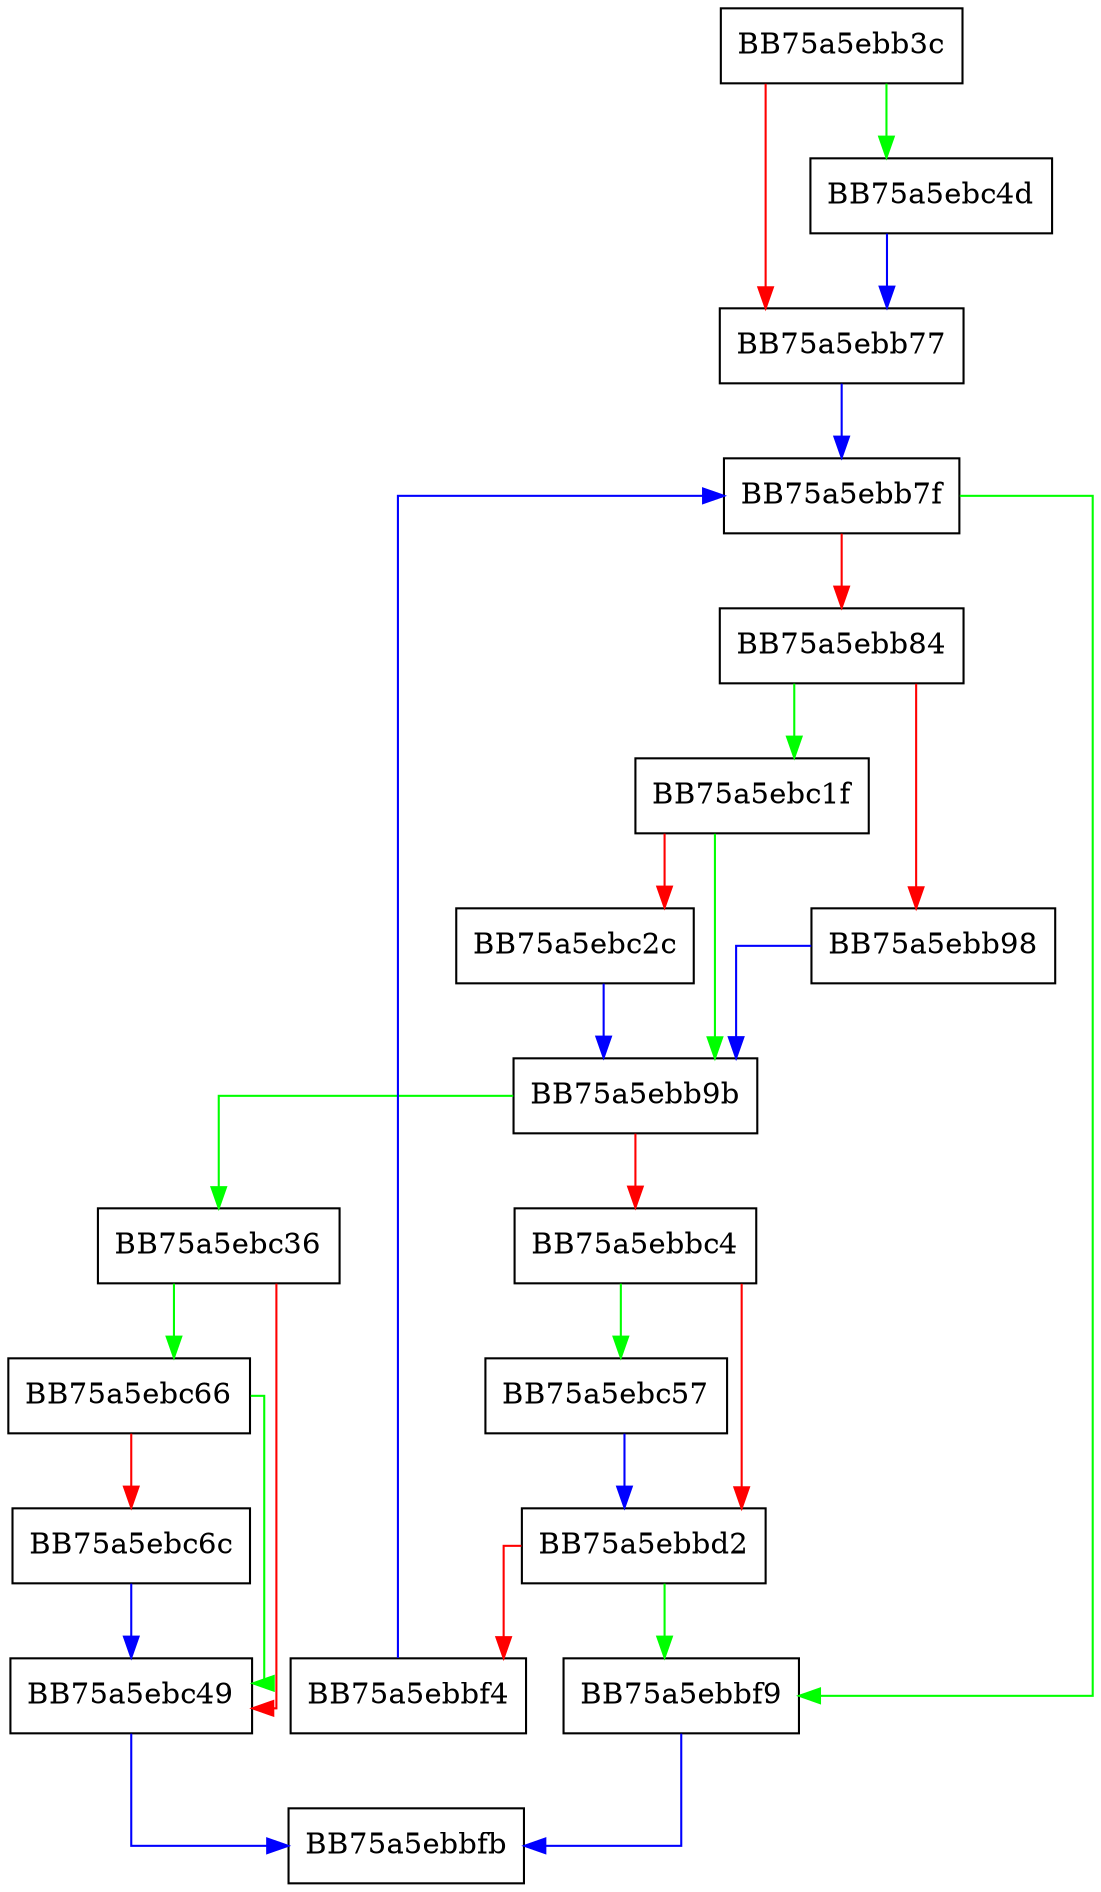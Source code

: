 digraph HashOnFile {
  node [shape="box"];
  graph [splines=ortho];
  BB75a5ebb3c -> BB75a5ebc4d [color="green"];
  BB75a5ebb3c -> BB75a5ebb77 [color="red"];
  BB75a5ebb77 -> BB75a5ebb7f [color="blue"];
  BB75a5ebb7f -> BB75a5ebbf9 [color="green"];
  BB75a5ebb7f -> BB75a5ebb84 [color="red"];
  BB75a5ebb84 -> BB75a5ebc1f [color="green"];
  BB75a5ebb84 -> BB75a5ebb98 [color="red"];
  BB75a5ebb98 -> BB75a5ebb9b [color="blue"];
  BB75a5ebb9b -> BB75a5ebc36 [color="green"];
  BB75a5ebb9b -> BB75a5ebbc4 [color="red"];
  BB75a5ebbc4 -> BB75a5ebc57 [color="green"];
  BB75a5ebbc4 -> BB75a5ebbd2 [color="red"];
  BB75a5ebbd2 -> BB75a5ebbf9 [color="green"];
  BB75a5ebbd2 -> BB75a5ebbf4 [color="red"];
  BB75a5ebbf4 -> BB75a5ebb7f [color="blue"];
  BB75a5ebbf9 -> BB75a5ebbfb [color="blue"];
  BB75a5ebc1f -> BB75a5ebb9b [color="green"];
  BB75a5ebc1f -> BB75a5ebc2c [color="red"];
  BB75a5ebc2c -> BB75a5ebb9b [color="blue"];
  BB75a5ebc36 -> BB75a5ebc66 [color="green"];
  BB75a5ebc36 -> BB75a5ebc49 [color="red"];
  BB75a5ebc49 -> BB75a5ebbfb [color="blue"];
  BB75a5ebc4d -> BB75a5ebb77 [color="blue"];
  BB75a5ebc57 -> BB75a5ebbd2 [color="blue"];
  BB75a5ebc66 -> BB75a5ebc49 [color="green"];
  BB75a5ebc66 -> BB75a5ebc6c [color="red"];
  BB75a5ebc6c -> BB75a5ebc49 [color="blue"];
}